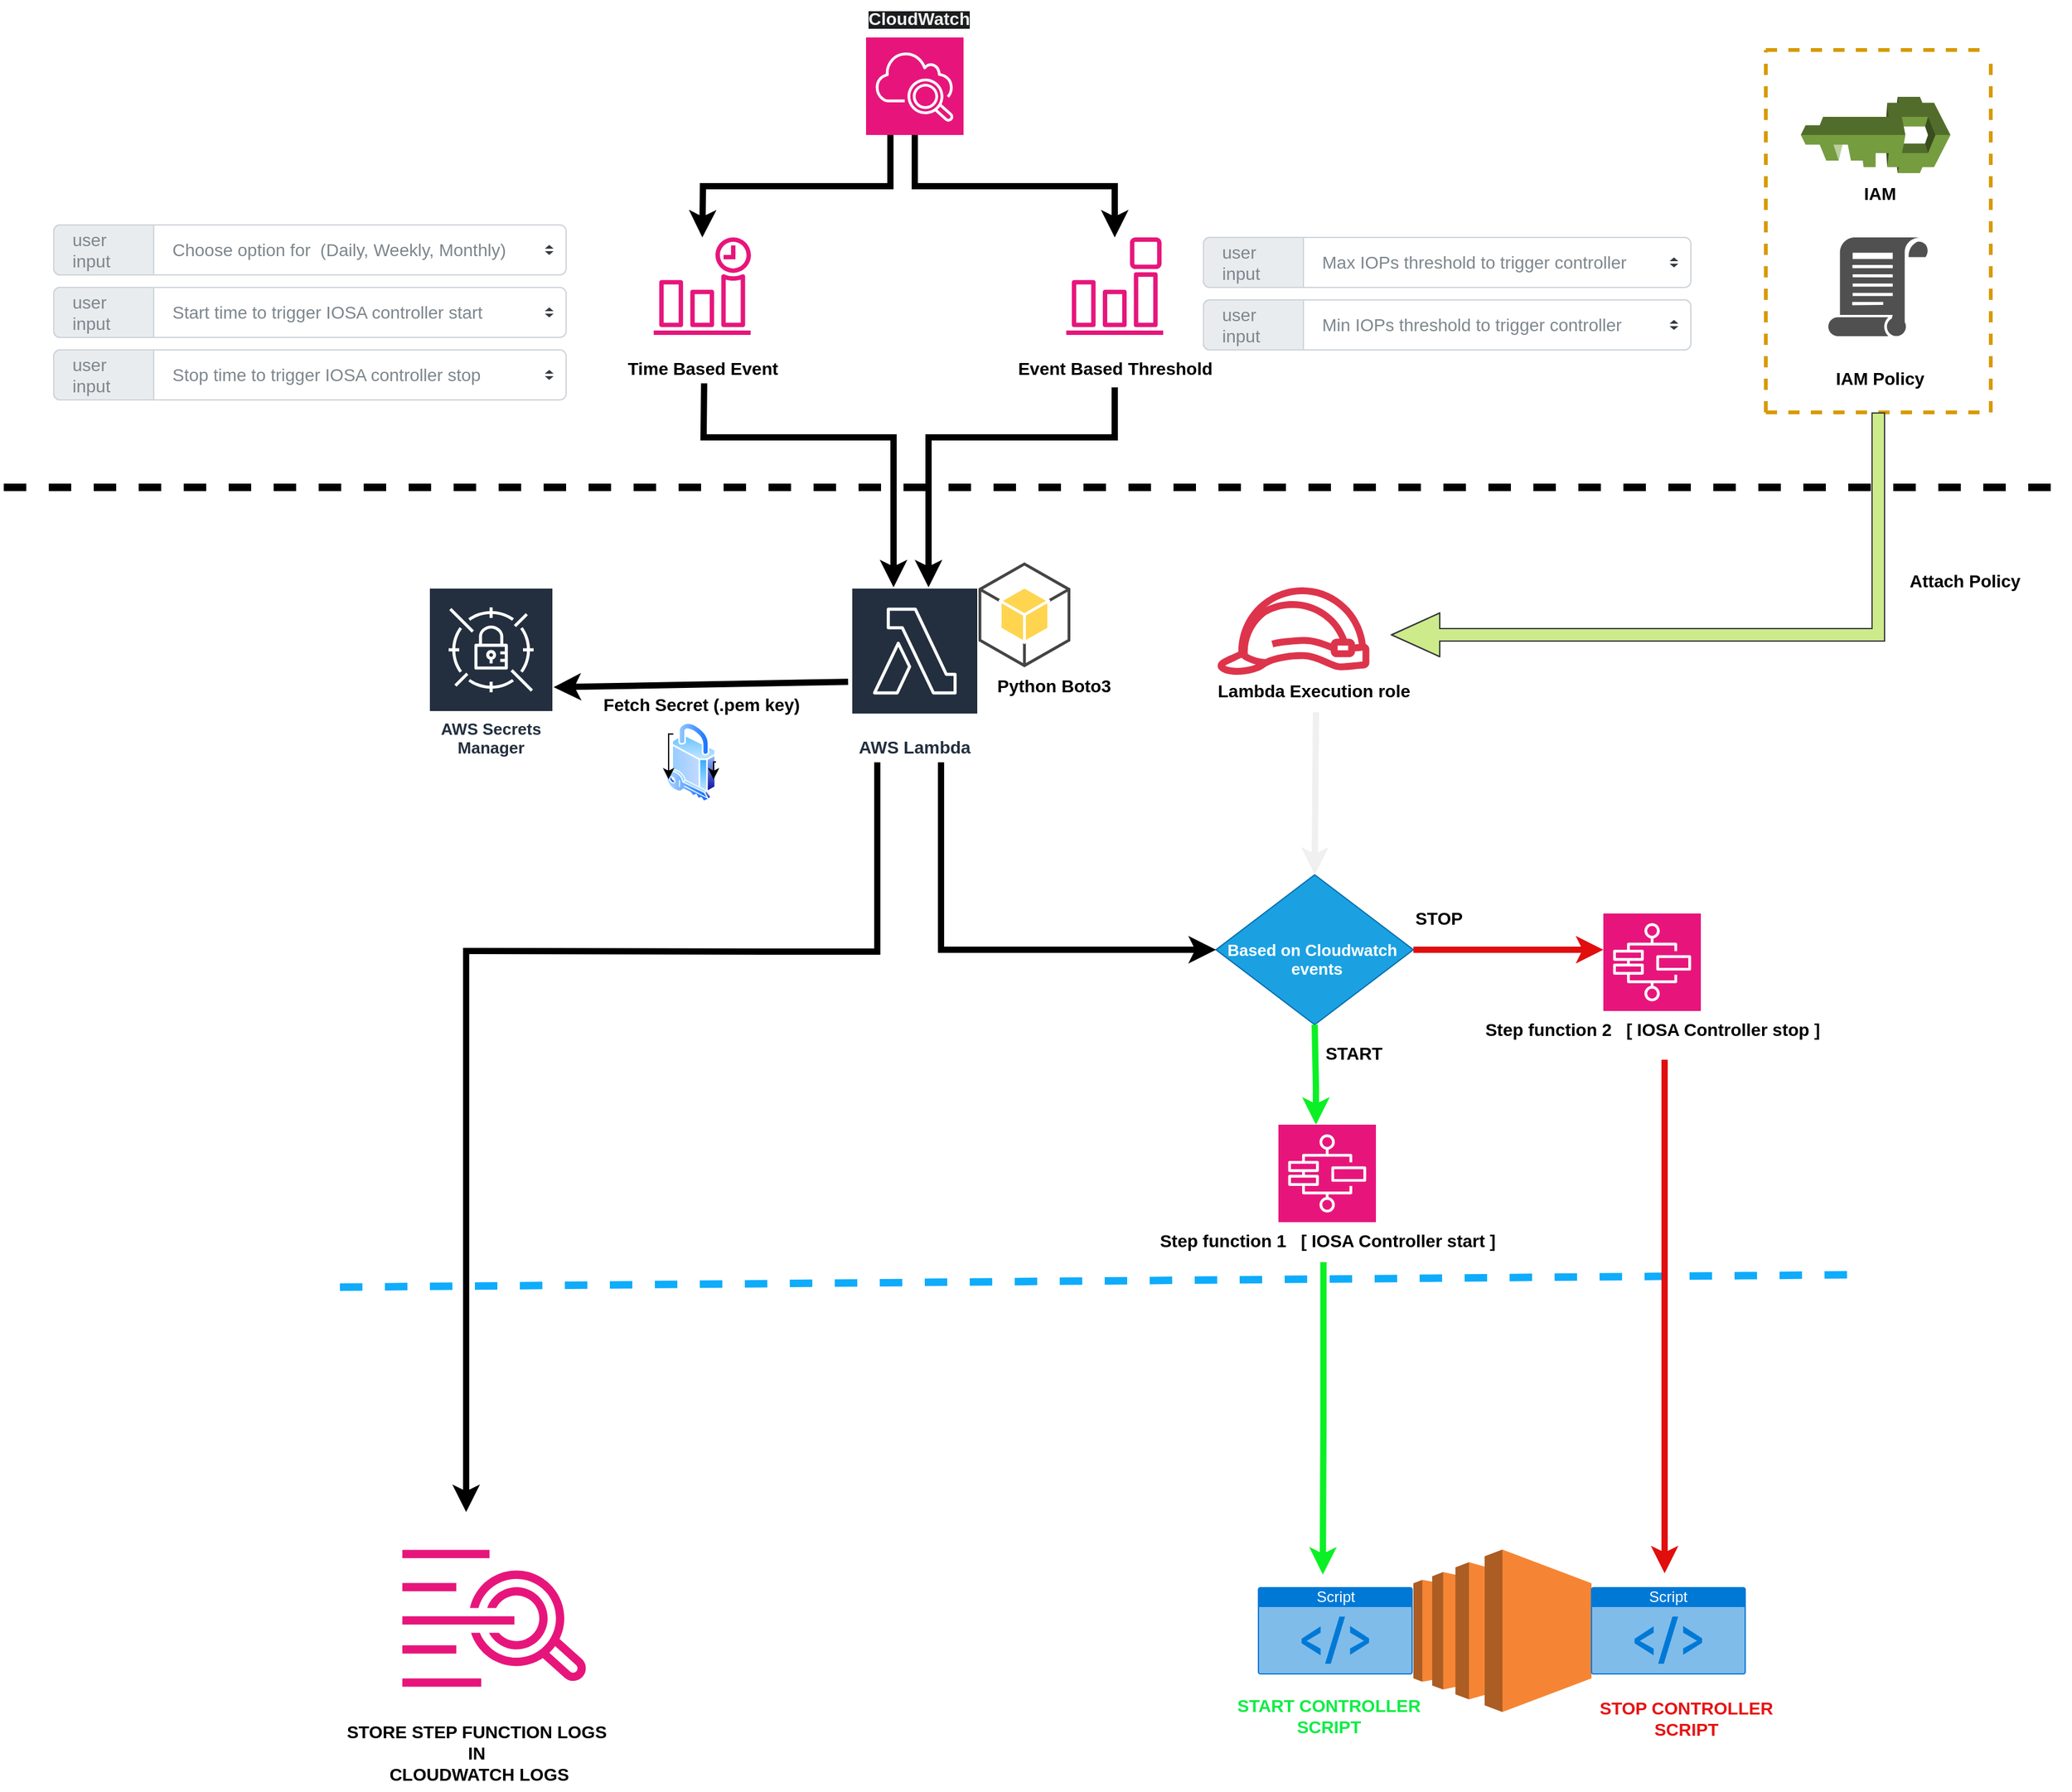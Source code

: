 <mxfile version="24.5.3" type="device">
  <diagram name="Page-1" id="P7zbLZ13kuuZuYdzMiIO">
    <mxGraphModel dx="3520" dy="1984" grid="1" gridSize="10" guides="1" tooltips="1" connect="1" arrows="1" fold="1" page="0" pageScale="1" pageWidth="850" pageHeight="1100" math="0" shadow="0">
      <root>
        <mxCell id="0" />
        <mxCell id="1" parent="0" />
        <mxCell id="6q0_t8DYAI5YDyTMYEAV-20" style="edgeStyle=orthogonalEdgeStyle;rounded=0;orthogonalLoop=1;jettySize=auto;html=1;exitX=0.25;exitY=1;exitDx=0;exitDy=0;exitPerimeter=0;strokeWidth=5;" edge="1" parent="1" source="6q0_t8DYAI5YDyTMYEAV-3">
          <mxGeometry relative="1" as="geometry">
            <mxPoint x="229.0" y="200" as="targetPoint" />
          </mxGeometry>
        </mxCell>
        <mxCell id="6q0_t8DYAI5YDyTMYEAV-21" style="edgeStyle=orthogonalEdgeStyle;rounded=0;orthogonalLoop=1;jettySize=auto;html=1;exitX=0.5;exitY=1;exitDx=0;exitDy=0;exitPerimeter=0;strokeWidth=5;" edge="1" parent="1" source="6q0_t8DYAI5YDyTMYEAV-3">
          <mxGeometry relative="1" as="geometry">
            <mxPoint x="559.0" y="200" as="targetPoint" />
            <Array as="points">
              <mxPoint x="399" y="159" />
              <mxPoint x="559" y="159" />
            </Array>
          </mxGeometry>
        </mxCell>
        <mxCell id="6q0_t8DYAI5YDyTMYEAV-3" value="" style="sketch=0;points=[[0,0,0],[0.25,0,0],[0.5,0,0],[0.75,0,0],[1,0,0],[0,1,0],[0.25,1,0],[0.5,1,0],[0.75,1,0],[1,1,0],[0,0.25,0],[0,0.5,0],[0,0.75,0],[1,0.25,0],[1,0.5,0],[1,0.75,0]];points=[[0,0,0],[0.25,0,0],[0.5,0,0],[0.75,0,0],[1,0,0],[0,1,0],[0.25,1,0],[0.5,1,0],[0.75,1,0],[1,1,0],[0,0.25,0],[0,0.5,0],[0,0.75,0],[1,0.25,0],[1,0.5,0],[1,0.75,0]];outlineConnect=0;fontColor=#232F3E;fillColor=#E7157B;strokeColor=#ffffff;dashed=0;verticalLabelPosition=bottom;verticalAlign=top;align=center;html=1;fontSize=12;fontStyle=0;aspect=fixed;shape=mxgraph.aws4.resourceIcon;resIcon=mxgraph.aws4.cloudwatch_2;" vertex="1" parent="1">
          <mxGeometry x="360" y="40" width="78" height="78" as="geometry" />
        </mxCell>
        <mxCell id="6q0_t8DYAI5YDyTMYEAV-9" value="&lt;span style=&quot;color: rgb(240, 240, 240); font-family: Helvetica; font-style: normal; font-variant-ligatures: normal; font-variant-caps: normal; letter-spacing: normal; orphans: 2; text-align: center; text-indent: 0px; text-transform: none; widows: 2; word-spacing: 0px; -webkit-text-stroke-width: 0px; white-space: normal; background-color: rgb(27, 29, 30); text-decoration-thickness: initial; text-decoration-style: initial; text-decoration-color: initial; float: none; display: inline !important;&quot;&gt;&lt;b style=&quot;&quot;&gt;&lt;font style=&quot;font-size: 14px;&quot;&gt;CloudWatch&lt;/font&gt;&lt;/b&gt;&lt;/span&gt;" style="text;whiteSpace=wrap;html=1;" vertex="1" parent="1">
          <mxGeometry x="360" y="10" width="90" height="40" as="geometry" />
        </mxCell>
        <mxCell id="6q0_t8DYAI5YDyTMYEAV-25" value="" style="endArrow=none;dashed=1;html=1;rounded=0;strokeWidth=6;" edge="1" parent="1">
          <mxGeometry width="50" height="50" relative="1" as="geometry">
            <mxPoint x="-330" y="400" as="sourcePoint" />
            <mxPoint x="1320" y="400" as="targetPoint" />
          </mxGeometry>
        </mxCell>
        <mxCell id="6q0_t8DYAI5YDyTMYEAV-26" value="&lt;div style=&quot;text-align: justify;&quot;&gt;&lt;span style=&quot;font-size: 14px; background-color: initial;&quot;&gt;AWS Lambda&lt;/span&gt;&lt;/div&gt;" style="sketch=0;outlineConnect=0;fontColor=#232F3E;gradientColor=none;strokeColor=#ffffff;fillColor=#232F3E;dashed=0;verticalLabelPosition=middle;verticalAlign=bottom;align=center;html=1;whiteSpace=wrap;fontSize=10;fontStyle=1;spacing=3;shape=mxgraph.aws4.productIcon;prIcon=mxgraph.aws4.lambda;" vertex="1" parent="1">
          <mxGeometry x="348" y="480" width="102" height="140" as="geometry" />
        </mxCell>
        <mxCell id="6q0_t8DYAI5YDyTMYEAV-27" value="" style="sketch=0;outlineConnect=0;fontColor=#232F3E;gradientColor=none;fillColor=#DD344C;strokeColor=none;dashed=0;verticalLabelPosition=bottom;verticalAlign=top;align=center;html=1;fontSize=12;fontStyle=0;aspect=fixed;pointerEvents=1;shape=mxgraph.aws4.role;" vertex="1" parent="1">
          <mxGeometry x="640" y="480" width="124" height="69.95" as="geometry" />
        </mxCell>
        <mxCell id="6q0_t8DYAI5YDyTMYEAV-28" value="" style="outlineConnect=0;dashed=0;verticalLabelPosition=bottom;verticalAlign=top;align=center;html=1;shape=mxgraph.aws3.iam;fillColor=#759C3E;gradientColor=none;rotation=90;" vertex="1" parent="1">
          <mxGeometry x="1137.38" y="58.13" width="61" height="119.75" as="geometry" />
        </mxCell>
        <mxCell id="6q0_t8DYAI5YDyTMYEAV-30" value="&lt;b&gt;&lt;font style=&quot;font-size: 14px;&quot;&gt;IAM&lt;/font&gt;&lt;/b&gt;" style="text;html=1;align=center;verticalAlign=middle;resizable=0;points=[];autosize=1;strokeColor=none;fillColor=none;" vertex="1" parent="1">
          <mxGeometry x="1146" y="150" width="50" height="30" as="geometry" />
        </mxCell>
        <mxCell id="6q0_t8DYAI5YDyTMYEAV-33" value="" style="sketch=0;pointerEvents=1;shadow=0;dashed=0;html=1;strokeColor=none;labelPosition=center;verticalLabelPosition=bottom;verticalAlign=top;align=center;fillColor=#505050;shape=mxgraph.mscae.intune.policy" vertex="1" parent="1">
          <mxGeometry x="1130" y="200" width="80" height="80" as="geometry" />
        </mxCell>
        <mxCell id="6q0_t8DYAI5YDyTMYEAV-34" value="&lt;font style=&quot;font-size: 14px;&quot;&gt;&lt;b&gt;IAM Policy&lt;/b&gt;&lt;/font&gt;" style="text;html=1;align=center;verticalAlign=middle;resizable=0;points=[];autosize=1;strokeColor=none;fillColor=none;" vertex="1" parent="1">
          <mxGeometry x="1126" y="298" width="90" height="30" as="geometry" />
        </mxCell>
        <mxCell id="6q0_t8DYAI5YDyTMYEAV-35" value="" style="endArrow=none;dashed=1;html=1;rounded=0;fillColor=#ffcd28;gradientColor=#ffa500;strokeColor=#d79b00;strokeWidth=3;" edge="1" parent="1">
          <mxGeometry width="50" height="50" relative="1" as="geometry">
            <mxPoint x="1080" y="50" as="sourcePoint" />
            <mxPoint x="1260" y="50" as="targetPoint" />
          </mxGeometry>
        </mxCell>
        <mxCell id="6q0_t8DYAI5YDyTMYEAV-36" value="" style="endArrow=none;dashed=1;html=1;rounded=0;fillColor=#ffcd28;gradientColor=#ffa500;strokeColor=#d79b00;strokeWidth=3;" edge="1" parent="1">
          <mxGeometry width="50" height="50" relative="1" as="geometry">
            <mxPoint x="1080" y="340" as="sourcePoint" />
            <mxPoint x="1260" y="340" as="targetPoint" />
          </mxGeometry>
        </mxCell>
        <mxCell id="6q0_t8DYAI5YDyTMYEAV-37" value="" style="endArrow=none;dashed=1;html=1;rounded=0;fillColor=#ffcd28;gradientColor=#ffa500;strokeColor=#d79b00;strokeWidth=3;" edge="1" parent="1">
          <mxGeometry width="50" height="50" relative="1" as="geometry">
            <mxPoint x="1080" y="340" as="sourcePoint" />
            <mxPoint x="1080" y="50" as="targetPoint" />
          </mxGeometry>
        </mxCell>
        <mxCell id="6q0_t8DYAI5YDyTMYEAV-38" value="" style="endArrow=none;dashed=1;html=1;rounded=0;fillColor=#ffcd28;gradientColor=#ffa500;strokeColor=#d79b00;strokeWidth=3;" edge="1" parent="1">
          <mxGeometry width="50" height="50" relative="1" as="geometry">
            <mxPoint x="1260" y="340" as="sourcePoint" />
            <mxPoint x="1260" y="60" as="targetPoint" />
          </mxGeometry>
        </mxCell>
        <mxCell id="6q0_t8DYAI5YDyTMYEAV-39" value="&lt;b&gt;&lt;font style=&quot;font-size: 14px;&quot;&gt;Lambda Execution role&lt;/font&gt;&lt;/b&gt;" style="text;html=1;align=center;verticalAlign=middle;resizable=0;points=[];autosize=1;strokeColor=none;fillColor=none;" vertex="1" parent="1">
          <mxGeometry x="628" y="548" width="180" height="30" as="geometry" />
        </mxCell>
        <mxCell id="6q0_t8DYAI5YDyTMYEAV-40" value="" style="shape=flexArrow;endArrow=classic;html=1;rounded=0;fillColor=#cdeb8b;strokeColor=#36393d;strokeWidth=1;endSize=12.52;endWidth=24;" edge="1" parent="1">
          <mxGeometry width="50" height="50" relative="1" as="geometry">
            <mxPoint x="1170" y="340" as="sourcePoint" />
            <mxPoint x="780" y="518" as="targetPoint" />
            <Array as="points">
              <mxPoint x="1170" y="518" />
              <mxPoint x="1110" y="518" />
            </Array>
          </mxGeometry>
        </mxCell>
        <mxCell id="6q0_t8DYAI5YDyTMYEAV-41" value="&lt;font style=&quot;font-size: 14px;&quot;&gt;&lt;b&gt;Attach Policy&lt;/b&gt;&lt;/font&gt;" style="text;html=1;align=center;verticalAlign=middle;resizable=0;points=[];autosize=1;strokeColor=none;fillColor=none;" vertex="1" parent="1">
          <mxGeometry x="1184" y="460" width="110" height="30" as="geometry" />
        </mxCell>
        <mxCell id="6q0_t8DYAI5YDyTMYEAV-42" value="" style="endArrow=classic;html=1;rounded=0;exitX=0.513;exitY=1.226;exitDx=0;exitDy=0;exitPerimeter=0;strokeWidth=5;" edge="1" parent="1">
          <mxGeometry width="50" height="50" relative="1" as="geometry">
            <mxPoint x="230.43" y="316.78" as="sourcePoint" />
            <mxPoint x="382" y="480" as="targetPoint" />
            <Array as="points">
              <mxPoint x="230" y="360" />
              <mxPoint x="320" y="360" />
              <mxPoint x="382" y="360" />
            </Array>
          </mxGeometry>
        </mxCell>
        <mxCell id="6q0_t8DYAI5YDyTMYEAV-43" value="" style="endArrow=classic;html=1;rounded=0;strokeWidth=5;" edge="1" parent="1">
          <mxGeometry width="50" height="50" relative="1" as="geometry">
            <mxPoint x="559" y="320" as="sourcePoint" />
            <mxPoint x="410" y="480" as="targetPoint" />
            <Array as="points">
              <mxPoint x="559" y="360" />
              <mxPoint x="470" y="360" />
              <mxPoint x="410" y="360" />
            </Array>
          </mxGeometry>
        </mxCell>
        <mxCell id="6q0_t8DYAI5YDyTMYEAV-46" value="" style="endArrow=none;dashed=1;html=1;rounded=0;strokeWidth=6;strokeColor=#0eacfb;" edge="1" parent="1">
          <mxGeometry width="50" height="50" relative="1" as="geometry">
            <mxPoint x="-61" y="1040" as="sourcePoint" />
            <mxPoint x="1160" y="1030" as="targetPoint" />
          </mxGeometry>
        </mxCell>
        <mxCell id="6q0_t8DYAI5YDyTMYEAV-47" value="&lt;font style=&quot;font-size: 13px;&quot;&gt;AWS Secrets Manager&lt;/font&gt;" style="sketch=0;outlineConnect=0;fontColor=#232F3E;gradientColor=none;strokeColor=#ffffff;fillColor=#232F3E;dashed=0;verticalLabelPosition=middle;verticalAlign=bottom;align=center;html=1;whiteSpace=wrap;fontSize=10;fontStyle=1;spacing=3;shape=mxgraph.aws4.productIcon;prIcon=mxgraph.aws4.secrets_manager;" vertex="1" parent="1">
          <mxGeometry x="10" y="480" width="100" height="140" as="geometry" />
        </mxCell>
        <mxCell id="6q0_t8DYAI5YDyTMYEAV-48" value="" style="image;aspect=fixed;perimeter=ellipsePerimeter;html=1;align=center;shadow=0;dashed=0;spacingTop=3;image=img/lib/active_directory/security.svg;" vertex="1" parent="1">
          <mxGeometry x="200" y="588" width="40" height="63.49" as="geometry" />
        </mxCell>
        <mxCell id="6q0_t8DYAI5YDyTMYEAV-49" style="edgeStyle=orthogonalEdgeStyle;rounded=0;orthogonalLoop=1;jettySize=auto;html=1;exitX=0;exitY=0;exitDx=0;exitDy=0;entryX=0;entryY=0.75;entryDx=0;entryDy=0;" edge="1" parent="1" source="6q0_t8DYAI5YDyTMYEAV-48" target="6q0_t8DYAI5YDyTMYEAV-48">
          <mxGeometry relative="1" as="geometry" />
        </mxCell>
        <mxCell id="6q0_t8DYAI5YDyTMYEAV-50" value="" style="endArrow=classic;html=1;rounded=0;entryX=1;entryY=0.571;entryDx=0;entryDy=0;entryPerimeter=0;exitX=-0.023;exitY=0.54;exitDx=0;exitDy=0;exitPerimeter=0;strokeWidth=5;" edge="1" parent="1" source="6q0_t8DYAI5YDyTMYEAV-26" target="6q0_t8DYAI5YDyTMYEAV-47">
          <mxGeometry relative="1" as="geometry">
            <mxPoint x="470" y="490" as="sourcePoint" />
            <mxPoint x="560" y="490" as="targetPoint" />
          </mxGeometry>
        </mxCell>
        <mxCell id="6q0_t8DYAI5YDyTMYEAV-51" value="&lt;b&gt;&lt;font style=&quot;font-size: 14px;&quot;&gt;Fetch Secret (.pem key)&lt;/font&gt;&lt;/b&gt;" style="edgeLabel;resizable=0;html=1;;align=center;verticalAlign=middle;" connectable="0" vertex="1" parent="6q0_t8DYAI5YDyTMYEAV-50">
          <mxGeometry relative="1" as="geometry">
            <mxPoint y="16" as="offset" />
          </mxGeometry>
        </mxCell>
        <mxCell id="6q0_t8DYAI5YDyTMYEAV-54" style="edgeStyle=orthogonalEdgeStyle;rounded=0;orthogonalLoop=1;jettySize=auto;html=1;exitX=1;exitY=0.5;exitDx=0;exitDy=0;entryX=1;entryY=0.75;entryDx=0;entryDy=0;" edge="1" parent="1" source="6q0_t8DYAI5YDyTMYEAV-48" target="6q0_t8DYAI5YDyTMYEAV-48">
          <mxGeometry relative="1" as="geometry" />
        </mxCell>
        <mxCell id="6q0_t8DYAI5YDyTMYEAV-62" value="" style="outlineConnect=0;dashed=0;verticalLabelPosition=bottom;verticalAlign=top;align=center;html=1;shape=mxgraph.aws3.android;fillColor=#FFD44F;gradientColor=none;" vertex="1" parent="1">
          <mxGeometry x="450" y="460" width="73.5" height="84" as="geometry" />
        </mxCell>
        <mxCell id="6q0_t8DYAI5YDyTMYEAV-63" value="&lt;font style=&quot;font-size: 14px;&quot;&gt;&lt;b&gt;Python Boto3&lt;/b&gt;&lt;/font&gt;" style="text;html=1;align=center;verticalAlign=middle;resizable=0;points=[];autosize=1;strokeColor=none;fillColor=none;" vertex="1" parent="1">
          <mxGeometry x="455" y="544" width="110" height="30" as="geometry" />
        </mxCell>
        <mxCell id="6q0_t8DYAI5YDyTMYEAV-64" value="" style="sketch=0;outlineConnect=0;fontColor=#232F3E;gradientColor=none;fillColor=#E7157B;strokeColor=none;dashed=0;verticalLabelPosition=bottom;verticalAlign=top;align=center;html=1;fontSize=12;fontStyle=0;aspect=fixed;pointerEvents=1;shape=mxgraph.aws4.cloudwatch_logs;" vertex="1" parent="1">
          <mxGeometry x="-11.03" y="1250" width="147.93" height="110" as="geometry" />
        </mxCell>
        <mxCell id="6q0_t8DYAI5YDyTMYEAV-66" value="" style="outlineConnect=0;dashed=0;verticalLabelPosition=bottom;verticalAlign=top;align=center;html=1;shape=mxgraph.aws3.ec2;fillColor=#F58534;gradientColor=none;" vertex="1" parent="1">
          <mxGeometry x="798" y="1250" width="142.5" height="130" as="geometry" />
        </mxCell>
        <mxCell id="6q0_t8DYAI5YDyTMYEAV-67" value="Script" style="html=1;whiteSpace=wrap;strokeColor=none;fillColor=#0079D6;labelPosition=center;verticalLabelPosition=middle;verticalAlign=top;align=center;fontSize=12;outlineConnect=0;spacingTop=-6;fontColor=#FFFFFF;sketch=0;shape=mxgraph.sitemap.script;" vertex="1" parent="1">
          <mxGeometry x="940" y="1280" width="124" height="70" as="geometry" />
        </mxCell>
        <mxCell id="6q0_t8DYAI5YDyTMYEAV-70" value="Script" style="html=1;whiteSpace=wrap;strokeColor=none;fillColor=#0079D6;labelPosition=center;verticalLabelPosition=middle;verticalAlign=top;align=center;fontSize=12;outlineConnect=0;spacingTop=-6;fontColor=#FFFFFF;sketch=0;shape=mxgraph.sitemap.script;" vertex="1" parent="1">
          <mxGeometry x="673.5" y="1280" width="124" height="70" as="geometry" />
        </mxCell>
        <mxCell id="6q0_t8DYAI5YDyTMYEAV-73" value="&lt;span style=&quot;font-size: 13px;&quot;&gt;&lt;b&gt;&lt;br&gt;Based on Cloudwatch&amp;nbsp;&lt;br&gt;&amp;nbsp;events&lt;/b&gt;&lt;/span&gt;" style="rhombus;whiteSpace=wrap;html=1;fillColor=#1ba1e2;strokeColor=#006EAF;fontColor=#ffffff;" vertex="1" parent="1">
          <mxGeometry x="640" y="710" width="158" height="120" as="geometry" />
        </mxCell>
        <mxCell id="6q0_t8DYAI5YDyTMYEAV-78" value="" style="sketch=0;points=[[0,0,0],[0.25,0,0],[0.5,0,0],[0.75,0,0],[1,0,0],[0,1,0],[0.25,1,0],[0.5,1,0],[0.75,1,0],[1,1,0],[0,0.25,0],[0,0.5,0],[0,0.75,0],[1,0.25,0],[1,0.5,0],[1,0.75,0]];outlineConnect=0;fontColor=#232F3E;fillColor=#E7157B;strokeColor=#ffffff;dashed=0;verticalLabelPosition=bottom;verticalAlign=top;align=center;html=1;fontSize=12;fontStyle=0;aspect=fixed;shape=mxgraph.aws4.resourceIcon;resIcon=mxgraph.aws4.step_functions;" vertex="1" parent="1">
          <mxGeometry x="950" y="741" width="78" height="78" as="geometry" />
        </mxCell>
        <mxCell id="6q0_t8DYAI5YDyTMYEAV-80" value="" style="sketch=0;points=[[0,0,0],[0.25,0,0],[0.5,0,0],[0.75,0,0],[1,0,0],[0,1,0],[0.25,1,0],[0.5,1,0],[0.75,1,0],[1,1,0],[0,0.25,0],[0,0.5,0],[0,0.75,0],[1,0.25,0],[1,0.5,0],[1,0.75,0]];outlineConnect=0;fontColor=#232F3E;fillColor=#E7157B;strokeColor=#ffffff;dashed=0;verticalLabelPosition=bottom;verticalAlign=top;align=center;html=1;fontSize=12;fontStyle=0;aspect=fixed;shape=mxgraph.aws4.resourceIcon;resIcon=mxgraph.aws4.step_functions;" vertex="1" parent="1">
          <mxGeometry x="690" y="910" width="78" height="78" as="geometry" />
        </mxCell>
        <mxCell id="6q0_t8DYAI5YDyTMYEAV-81" value="&lt;b&gt;&lt;font style=&quot;font-size: 14px;&quot;&gt;Step function 2&amp;nbsp; &amp;nbsp;[ IOSA Controller stop ]&lt;/font&gt;&lt;/b&gt;" style="text;html=1;align=center;verticalAlign=middle;resizable=0;points=[];autosize=1;strokeColor=none;fillColor=none;" vertex="1" parent="1">
          <mxGeometry x="844" y="819" width="290" height="30" as="geometry" />
        </mxCell>
        <mxCell id="6q0_t8DYAI5YDyTMYEAV-82" value="&lt;b&gt;&lt;font style=&quot;font-size: 14px;&quot;&gt;Step function 1&amp;nbsp; &amp;nbsp;[ IOSA Controller start ]&lt;/font&gt;&lt;/b&gt;" style="text;html=1;align=center;verticalAlign=middle;resizable=0;points=[];autosize=1;strokeColor=none;fillColor=none;" vertex="1" parent="1">
          <mxGeometry x="584" y="988" width="290" height="30" as="geometry" />
        </mxCell>
        <mxCell id="6q0_t8DYAI5YDyTMYEAV-83" value="" style="endArrow=classic;html=1;rounded=0;strokeWidth=5;strokeColor=#e10e0e;" edge="1" parent="1" source="6q0_t8DYAI5YDyTMYEAV-73">
          <mxGeometry width="50" height="50" relative="1" as="geometry">
            <mxPoint x="720" y="770" as="sourcePoint" />
            <mxPoint x="950" y="770" as="targetPoint" />
            <Array as="points">
              <mxPoint x="850" y="770" />
            </Array>
          </mxGeometry>
        </mxCell>
        <mxCell id="6q0_t8DYAI5YDyTMYEAV-84" value="&lt;b&gt;&lt;font style=&quot;font-size: 14px;&quot;&gt;STOP&lt;/font&gt;&lt;/b&gt;" style="text;html=1;align=center;verticalAlign=middle;resizable=0;points=[];autosize=1;strokeColor=none;fillColor=none;strokeWidth=5;" vertex="1" parent="1">
          <mxGeometry x="788" y="730" width="60" height="30" as="geometry" />
        </mxCell>
        <mxCell id="6q0_t8DYAI5YDyTMYEAV-89" value="" style="endArrow=classic;html=1;rounded=0;entryX=0.5;entryY=0;entryDx=0;entryDy=0;entryPerimeter=0;strokeWidth=5;strokeColor=#0af025;" edge="1" parent="1">
          <mxGeometry width="50" height="50" relative="1" as="geometry">
            <mxPoint x="726" y="1020" as="sourcePoint" />
            <mxPoint x="725.5" y="1270" as="targetPoint" />
            <Array as="points">
              <mxPoint x="726" y="1150" />
            </Array>
          </mxGeometry>
        </mxCell>
        <mxCell id="6q0_t8DYAI5YDyTMYEAV-90" value="" style="endArrow=classic;html=1;rounded=0;strokeWidth=5;strokeColor=#e10e0e;" edge="1" parent="1">
          <mxGeometry width="50" height="50" relative="1" as="geometry">
            <mxPoint x="999" y="858" as="sourcePoint" />
            <mxPoint x="999" y="1269" as="targetPoint" />
            <Array as="points" />
          </mxGeometry>
        </mxCell>
        <mxCell id="6q0_t8DYAI5YDyTMYEAV-91" value="" style="endArrow=classic;html=1;rounded=0;strokeWidth=5;strokeColor=#0af025;exitX=0.5;exitY=1;exitDx=0;exitDy=0;" edge="1" parent="1" source="6q0_t8DYAI5YDyTMYEAV-73">
          <mxGeometry width="50" height="50" relative="1" as="geometry">
            <mxPoint x="720" y="850" as="sourcePoint" />
            <mxPoint x="720" y="910" as="targetPoint" />
            <Array as="points">
              <mxPoint x="720" y="880" />
            </Array>
          </mxGeometry>
        </mxCell>
        <mxCell id="6q0_t8DYAI5YDyTMYEAV-93" value="&lt;b&gt;&lt;font style=&quot;font-size: 14px;&quot;&gt;START&lt;/font&gt;&lt;/b&gt;" style="text;html=1;align=center;verticalAlign=middle;resizable=0;points=[];autosize=1;strokeColor=none;fillColor=none;" vertex="1" parent="1">
          <mxGeometry x="715" y="838" width="70" height="30" as="geometry" />
        </mxCell>
        <mxCell id="6q0_t8DYAI5YDyTMYEAV-94" value="" style="endArrow=classic;html=1;rounded=0;entryX=0;entryY=0.5;entryDx=0;entryDy=0;strokeWidth=5;" edge="1" parent="1" target="6q0_t8DYAI5YDyTMYEAV-73">
          <mxGeometry width="50" height="50" relative="1" as="geometry">
            <mxPoint x="420" y="620" as="sourcePoint" />
            <mxPoint x="610" y="950" as="targetPoint" />
            <Array as="points">
              <mxPoint x="420" y="680" />
              <mxPoint x="420" y="770" />
              <mxPoint x="500" y="770" />
              <mxPoint x="540" y="770" />
            </Array>
          </mxGeometry>
        </mxCell>
        <mxCell id="6q0_t8DYAI5YDyTMYEAV-95" value="" style="endArrow=classic;html=1;rounded=0;strokeWidth=5;strokeColor=#f0f0f0;exitX=0.5;exitY=1;exitDx=0;exitDy=0;entryX=0.5;entryY=0;entryDx=0;entryDy=0;" edge="1" parent="1" target="6q0_t8DYAI5YDyTMYEAV-73">
          <mxGeometry width="50" height="50" relative="1" as="geometry">
            <mxPoint x="720.0" y="580" as="sourcePoint" />
            <mxPoint x="721" y="680" as="targetPoint" />
            <Array as="points" />
          </mxGeometry>
        </mxCell>
        <mxCell id="6q0_t8DYAI5YDyTMYEAV-96" value="" style="endArrow=classic;html=1;rounded=0;strokeWidth=5;" edge="1" parent="1">
          <mxGeometry width="50" height="50" relative="1" as="geometry">
            <mxPoint x="369" y="620" as="sourcePoint" />
            <mxPoint x="40" y="1220" as="targetPoint" />
            <Array as="points">
              <mxPoint x="369" y="771.49" />
              <mxPoint x="280" y="771.49" />
              <mxPoint x="40" y="771" />
            </Array>
          </mxGeometry>
        </mxCell>
        <mxCell id="6q0_t8DYAI5YDyTMYEAV-97" value="&lt;b&gt;&lt;font color=&quot;#0ced45&quot; style=&quot;font-size: 14px;&quot;&gt;START CONTROLLER&lt;br&gt;SCRIPT&lt;/font&gt;&lt;/b&gt;" style="text;html=1;align=center;verticalAlign=middle;resizable=0;points=[];autosize=1;strokeColor=none;fillColor=none;" vertex="1" parent="1">
          <mxGeometry x="645" y="1358" width="170" height="50" as="geometry" />
        </mxCell>
        <mxCell id="6q0_t8DYAI5YDyTMYEAV-98" value="&lt;b&gt;&lt;font color=&quot;#e71313&quot; style=&quot;font-size: 14px;&quot;&gt;STOP CONTROLLER&lt;br&gt;SCRIPT&lt;/font&gt;&lt;/b&gt;" style="text;html=1;align=center;verticalAlign=middle;resizable=0;points=[];autosize=1;" vertex="1" parent="1">
          <mxGeometry x="936" y="1360" width="160" height="50" as="geometry" />
        </mxCell>
        <mxCell id="6q0_t8DYAI5YDyTMYEAV-101" value="&lt;font style=&quot;font-size: 14px;&quot;&gt;STORE STEP FUNCTION LOGS&amp;nbsp;&lt;br&gt;IN&amp;nbsp;&lt;br&gt;CLOUDWATCH LOGS&lt;/font&gt;" style="text;html=1;align=center;verticalAlign=middle;resizable=0;points=[];autosize=1;strokeColor=none;fillColor=none;fontStyle=1" vertex="1" parent="1">
          <mxGeometry x="-65" y="1383" width="230" height="60" as="geometry" />
        </mxCell>
        <mxCell id="6q0_t8DYAI5YDyTMYEAV-102" value="Start time to trigger IOSA controller start" style="html=1;shadow=0;dashed=0;shape=mxgraph.bootstrap.rrect;rSize=5;strokeColor=#CED4DA;html=1;whiteSpace=wrap;fillColor=#FFFFFF;fontColor=#7D868C;align=left;spacingLeft=80;spacing=15;fontSize=14;" vertex="1" parent="1">
          <mxGeometry x="-290" y="240" width="410" height="40" as="geometry" />
        </mxCell>
        <mxCell id="6q0_t8DYAI5YDyTMYEAV-103" value="" style="shape=triangle;direction=south;fillColor=#343A40;strokeColor=none;perimeter=none;" vertex="1" parent="6q0_t8DYAI5YDyTMYEAV-102">
          <mxGeometry x="1" y="0.5" width="7" height="3" relative="1" as="geometry">
            <mxPoint x="-17" y="1" as="offset" />
          </mxGeometry>
        </mxCell>
        <mxCell id="6q0_t8DYAI5YDyTMYEAV-104" value="" style="shape=triangle;direction=north;fillColor=#343A40;strokeColor=none;perimeter=none;" vertex="1" parent="6q0_t8DYAI5YDyTMYEAV-102">
          <mxGeometry x="1" y="0.5" width="7" height="3" relative="1" as="geometry">
            <mxPoint x="-17" y="-4" as="offset" />
          </mxGeometry>
        </mxCell>
        <mxCell id="6q0_t8DYAI5YDyTMYEAV-105" value="user input" style="html=1;shadow=0;dashed=0;shape=mxgraph.bootstrap.leftButton;strokeColor=#CED4DA;gradientColor=inherit;fontColor=inherit;fillColor=#E9ECEF;rSize=5;perimeter=none;whiteSpace=wrap;resizeHeight=1;fontSize=14;align=left;spacing=15;" vertex="1" parent="6q0_t8DYAI5YDyTMYEAV-102">
          <mxGeometry width="80" height="40" relative="1" as="geometry" />
        </mxCell>
        <mxCell id="6q0_t8DYAI5YDyTMYEAV-106" value="Stop time to trigger IOSA controller stop" style="html=1;shadow=0;dashed=0;shape=mxgraph.bootstrap.rrect;rSize=5;strokeColor=#CED4DA;html=1;whiteSpace=wrap;fillColor=#FFFFFF;fontColor=#7D868C;align=left;spacingLeft=80;spacing=15;fontSize=14;" vertex="1" parent="1">
          <mxGeometry x="-290" y="290" width="410" height="40" as="geometry" />
        </mxCell>
        <mxCell id="6q0_t8DYAI5YDyTMYEAV-107" value="" style="shape=triangle;direction=south;fillColor=#343A40;strokeColor=none;perimeter=none;" vertex="1" parent="6q0_t8DYAI5YDyTMYEAV-106">
          <mxGeometry x="1" y="0.5" width="7" height="3" relative="1" as="geometry">
            <mxPoint x="-17" y="1" as="offset" />
          </mxGeometry>
        </mxCell>
        <mxCell id="6q0_t8DYAI5YDyTMYEAV-108" value="" style="shape=triangle;direction=north;fillColor=#343A40;strokeColor=none;perimeter=none;" vertex="1" parent="6q0_t8DYAI5YDyTMYEAV-106">
          <mxGeometry x="1" y="0.5" width="7" height="3" relative="1" as="geometry">
            <mxPoint x="-17" y="-4" as="offset" />
          </mxGeometry>
        </mxCell>
        <mxCell id="6q0_t8DYAI5YDyTMYEAV-109" value="user input" style="html=1;shadow=0;dashed=0;shape=mxgraph.bootstrap.leftButton;strokeColor=#CED4DA;gradientColor=inherit;fontColor=inherit;fillColor=#E9ECEF;rSize=5;perimeter=none;whiteSpace=wrap;resizeHeight=1;fontSize=14;align=left;spacing=15;" vertex="1" parent="6q0_t8DYAI5YDyTMYEAV-106">
          <mxGeometry width="80" height="40" relative="1" as="geometry" />
        </mxCell>
        <mxCell id="6q0_t8DYAI5YDyTMYEAV-110" value="Choose option for&amp;nbsp; (Daily, Weekly, Monthly)" style="html=1;shadow=0;dashed=0;shape=mxgraph.bootstrap.rrect;rSize=5;strokeColor=#CED4DA;html=1;whiteSpace=wrap;fillColor=#FFFFFF;fontColor=#7D868C;align=left;spacingLeft=80;spacing=15;fontSize=14;" vertex="1" parent="1">
          <mxGeometry x="-290" y="190" width="410" height="40" as="geometry" />
        </mxCell>
        <mxCell id="6q0_t8DYAI5YDyTMYEAV-111" value="" style="shape=triangle;direction=south;fillColor=#343A40;strokeColor=none;perimeter=none;" vertex="1" parent="6q0_t8DYAI5YDyTMYEAV-110">
          <mxGeometry x="1" y="0.5" width="7" height="3" relative="1" as="geometry">
            <mxPoint x="-17" y="1" as="offset" />
          </mxGeometry>
        </mxCell>
        <mxCell id="6q0_t8DYAI5YDyTMYEAV-112" value="" style="shape=triangle;direction=north;fillColor=#343A40;strokeColor=none;perimeter=none;" vertex="1" parent="6q0_t8DYAI5YDyTMYEAV-110">
          <mxGeometry x="1" y="0.5" width="7" height="3" relative="1" as="geometry">
            <mxPoint x="-17" y="-4" as="offset" />
          </mxGeometry>
        </mxCell>
        <mxCell id="6q0_t8DYAI5YDyTMYEAV-113" value="user input" style="html=1;shadow=0;dashed=0;shape=mxgraph.bootstrap.leftButton;strokeColor=#CED4DA;gradientColor=inherit;fontColor=inherit;fillColor=#E9ECEF;rSize=5;perimeter=none;whiteSpace=wrap;resizeHeight=1;fontSize=14;align=left;spacing=15;" vertex="1" parent="6q0_t8DYAI5YDyTMYEAV-110">
          <mxGeometry width="80" height="40" relative="1" as="geometry" />
        </mxCell>
        <mxCell id="6q0_t8DYAI5YDyTMYEAV-114" value="" style="sketch=0;outlineConnect=0;fontColor=#232F3E;gradientColor=none;fillColor=#E7157B;strokeColor=none;dashed=0;verticalLabelPosition=bottom;verticalAlign=top;align=center;html=1;fontSize=12;fontStyle=0;aspect=fixed;pointerEvents=1;shape=mxgraph.aws4.event_event_based;" vertex="1" parent="1">
          <mxGeometry x="520" y="200" width="78" height="78" as="geometry" />
        </mxCell>
        <mxCell id="6q0_t8DYAI5YDyTMYEAV-115" value="" style="sketch=0;outlineConnect=0;fontColor=#232F3E;gradientColor=none;fillColor=#E7157B;strokeColor=none;dashed=0;verticalLabelPosition=bottom;verticalAlign=top;align=center;html=1;fontSize=12;fontStyle=0;aspect=fixed;pointerEvents=1;shape=mxgraph.aws4.event_time_based;" vertex="1" parent="1">
          <mxGeometry x="190" y="200" width="78" height="78" as="geometry" />
        </mxCell>
        <mxCell id="6q0_t8DYAI5YDyTMYEAV-116" value="&lt;b&gt;&lt;font style=&quot;font-size: 14px;&quot;&gt;Event Based Threshold&lt;/font&gt;&lt;/b&gt;" style="text;html=1;align=center;verticalAlign=middle;resizable=0;points=[];autosize=1;strokeColor=none;fillColor=none;" vertex="1" parent="1">
          <mxGeometry x="469" y="290" width="180" height="30" as="geometry" />
        </mxCell>
        <mxCell id="6q0_t8DYAI5YDyTMYEAV-117" value="&lt;span&gt;&lt;font style=&quot;font-size: 14px;&quot;&gt;Time Based Event&lt;/font&gt;&lt;/span&gt;" style="text;html=1;align=center;verticalAlign=middle;resizable=0;points=[];autosize=1;strokeColor=none;fillColor=none;fontStyle=1" vertex="1" parent="1">
          <mxGeometry x="159" y="290" width="140" height="30" as="geometry" />
        </mxCell>
        <mxCell id="6q0_t8DYAI5YDyTMYEAV-118" value="Max IOPs threshold to trigger controller" style="html=1;shadow=0;dashed=0;shape=mxgraph.bootstrap.rrect;rSize=5;strokeColor=#CED4DA;html=1;whiteSpace=wrap;fillColor=#FFFFFF;fontColor=#7D868C;align=left;spacingLeft=80;spacing=15;fontSize=14;" vertex="1" parent="1">
          <mxGeometry x="630" y="200" width="390" height="40" as="geometry" />
        </mxCell>
        <mxCell id="6q0_t8DYAI5YDyTMYEAV-119" value="" style="shape=triangle;direction=south;fillColor=#343A40;strokeColor=none;perimeter=none;" vertex="1" parent="6q0_t8DYAI5YDyTMYEAV-118">
          <mxGeometry x="1" y="0.5" width="7" height="3" relative="1" as="geometry">
            <mxPoint x="-17" y="1" as="offset" />
          </mxGeometry>
        </mxCell>
        <mxCell id="6q0_t8DYAI5YDyTMYEAV-120" value="" style="shape=triangle;direction=north;fillColor=#343A40;strokeColor=none;perimeter=none;" vertex="1" parent="6q0_t8DYAI5YDyTMYEAV-118">
          <mxGeometry x="1" y="0.5" width="7" height="3" relative="1" as="geometry">
            <mxPoint x="-17" y="-4" as="offset" />
          </mxGeometry>
        </mxCell>
        <mxCell id="6q0_t8DYAI5YDyTMYEAV-121" value="user input" style="html=1;shadow=0;dashed=0;shape=mxgraph.bootstrap.leftButton;strokeColor=#CED4DA;gradientColor=inherit;fontColor=inherit;fillColor=#E9ECEF;rSize=5;perimeter=none;whiteSpace=wrap;resizeHeight=1;fontSize=14;align=left;spacing=15;" vertex="1" parent="6q0_t8DYAI5YDyTMYEAV-118">
          <mxGeometry width="80" height="40" relative="1" as="geometry" />
        </mxCell>
        <mxCell id="6q0_t8DYAI5YDyTMYEAV-122" value="Min IOPs threshold to trigger controller" style="html=1;shadow=0;dashed=0;shape=mxgraph.bootstrap.rrect;rSize=5;strokeColor=#CED4DA;html=1;whiteSpace=wrap;fillColor=#FFFFFF;fontColor=#7D868C;align=left;spacingLeft=80;spacing=15;fontSize=14;" vertex="1" parent="1">
          <mxGeometry x="630" y="250" width="390" height="40" as="geometry" />
        </mxCell>
        <mxCell id="6q0_t8DYAI5YDyTMYEAV-123" value="" style="shape=triangle;direction=south;fillColor=#343A40;strokeColor=none;perimeter=none;" vertex="1" parent="6q0_t8DYAI5YDyTMYEAV-122">
          <mxGeometry x="1" y="0.5" width="7" height="3" relative="1" as="geometry">
            <mxPoint x="-17" y="1" as="offset" />
          </mxGeometry>
        </mxCell>
        <mxCell id="6q0_t8DYAI5YDyTMYEAV-124" value="" style="shape=triangle;direction=north;fillColor=#343A40;strokeColor=none;perimeter=none;" vertex="1" parent="6q0_t8DYAI5YDyTMYEAV-122">
          <mxGeometry x="1" y="0.5" width="7" height="3" relative="1" as="geometry">
            <mxPoint x="-17" y="-4" as="offset" />
          </mxGeometry>
        </mxCell>
        <mxCell id="6q0_t8DYAI5YDyTMYEAV-125" value="user input" style="html=1;shadow=0;dashed=0;shape=mxgraph.bootstrap.leftButton;strokeColor=#CED4DA;gradientColor=inherit;fontColor=inherit;fillColor=#E9ECEF;rSize=5;perimeter=none;whiteSpace=wrap;resizeHeight=1;fontSize=14;align=left;spacing=15;" vertex="1" parent="6q0_t8DYAI5YDyTMYEAV-122">
          <mxGeometry width="80" height="40" relative="1" as="geometry" />
        </mxCell>
      </root>
    </mxGraphModel>
  </diagram>
</mxfile>
